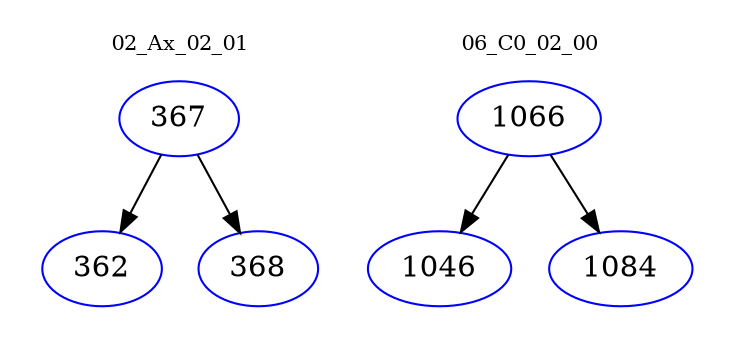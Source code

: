 digraph{
subgraph cluster_0 {
color = white
label = "02_Ax_02_01";
fontsize=10;
T0_367 [label="367", color="blue"]
T0_367 -> T0_362 [color="black"]
T0_362 [label="362", color="blue"]
T0_367 -> T0_368 [color="black"]
T0_368 [label="368", color="blue"]
}
subgraph cluster_1 {
color = white
label = "06_C0_02_00";
fontsize=10;
T1_1066 [label="1066", color="blue"]
T1_1066 -> T1_1046 [color="black"]
T1_1046 [label="1046", color="blue"]
T1_1066 -> T1_1084 [color="black"]
T1_1084 [label="1084", color="blue"]
}
}
